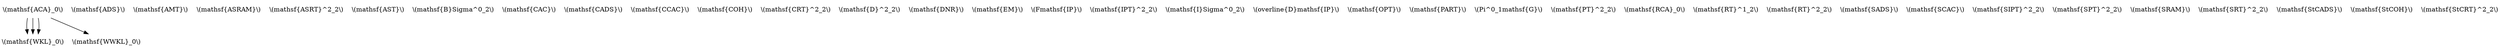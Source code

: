 digraph G {
	node [label="\N", shape=none, margin=0];
	graph [bb="0,0,5334,108",
		_draw_="c 9 -#ffffffff C 9 -#ffffffff P 4 0 -1 0 108 5335 108 5335 -1 ",
		xdotversion="1.2"];
	ACA [label="\\(mathsf{ACA}_0\\)", id=ACA, href="javascript:void(click_node('ACA'))", pos="67,90", width="1.8056", height="0.5", _ldraw_="F 14.000000 11 -Times-Roman c 9 -#000000ff T 67 85 0 131 17 -\(mathsf{ACA}_0\) "];
	ADS [label="\\(mathsf{ADS}\\)", id=ADS, href="javascript:void(click_node('ADS'))", pos="207,90", width="1.5833", height="0.5", _ldraw_="F 14.000000 11 -Times-Roman c 9 -#000000ff T 207 85 0 115 15 -\(mathsf{ADS}\) "];
	AMT [label="\\(mathsf{AMT}\\)", id=AMT, href="javascript:void(click_node('AMT'))", pos="340,90", width="1.6111", height="0.5", _ldraw_="F 14.000000 11 -Times-Roman c 9 -#000000ff T 340 85 0 116 15 -\(mathsf{AMT}\) "];
	ASRAM [label="\\(mathsf{ASRAM}\\)", id=ASRAM, href="javascript:void(click_node('ASRAM'))", pos="483,90", width="1.8611", height="0.5", _ldraw_="F 14.000000 11 -Times-Roman c 9 -#000000ff T 483 85 0 135 17 -\(mathsf{ASRAM}\) "];
	ASRT22 [label="\\(mathsf{ASRT}^2_2\\)", id=ASRT22, href="javascript:void(click_node('ASRT22'))", pos="648,90", width="2.2222", height="0.5", _ldraw_="F 14.000000 11 -Times-Roman c 9 -#000000ff T 648 85 0 160 20 -\(mathsf{ASRT}^2_2\) "];
	AST [label="\\(mathsf{AST}\\)", id=AST, href="javascript:void(click_node('AST'))", pos="802,90", width="1.5556", height="0.5", _ldraw_="F 14.000000 11 -Times-Roman c 9 -#000000ff T 802 85 0 113 15 -\(mathsf{AST}\) "];
	BSig2 [label="\\(mathsf{B}Sigma^0_2\\)", id=BSig2, href="javascript:void(click_node('BSig2'))", pos="963,90", width="2.4167", height="0.5", _ldraw_="F 14.000000 11 -Times-Roman c 9 -#000000ff T 963 85 0 175 22 -\(mathsf{B}Sigma^0_2\) "];
	CAC [label="\\(mathsf{CAC}\\)", id=CAC, href="javascript:void(click_node('CAC'))", pos="1125,90", width="1.5833", height="0.5", _ldraw_="F 14.000000 11 -Times-Roman c 9 -#000000ff T 1125 85 0 115 15 -\(mathsf{CAC}\) "];
	CADS [label="\\(mathsf{CADS}\\)", id=CADS, href="javascript:void(click_node('CADS'))", pos="1262,90", width="1.7222", height="0.5", _ldraw_="F 14.000000 11 -Times-Roman c 9 -#000000ff T 1262 85 0 125 16 -\(mathsf{CADS}\) "];
	CCAC [label="\\(mathsf{CCAC}\\)", id=CCAC, href="javascript:void(click_node('CCAC'))", pos="1404,90", width="1.7222", height="0.5", _ldraw_="F 14.000000 11 -Times-Roman c 9 -#000000ff T 1404 85 0 124 16 -\(mathsf{CCAC}\) "];
	COH [label="\\(mathsf{COH}\\)", id=COH, href="javascript:void(click_node('COH'))", pos="1542,90", width="1.6111", height="0.5", _ldraw_="F 14.000000 11 -Times-Roman c 9 -#000000ff T 1542 85 0 117 15 -\(mathsf{COH}\) "];
	CRT22 [label="\\(mathsf{CRT}^2_2\\)", id=CRT22, href="javascript:void(click_node('CRT22'))", pos="1693,90", width="2.0833", height="0.5", _ldraw_="F 14.000000 11 -Times-Roman c 9 -#000000ff T 1693 85 0 151 19 -\(mathsf{CRT}^2_2\) "];
	D22 [label="\\(mathsf{D}^2_2\\)", id=D22, href="javascript:void(click_node('D22'))", pos="1853,90", width="1.8611", height="0.5", _ldraw_="F 14.000000 11 -Times-Roman c 9 -#000000ff T 1853 85 0 134 17 -\(mathsf{D}^2_2\) "];
	DNR [label="\\(mathsf{DNR}\\)", id=DNR, href="javascript:void(click_node('DNR'))", pos="1996,90", width="1.6111", height="0.5", _ldraw_="F 14.000000 11 -Times-Roman c 9 -#000000ff T 1996 85 0 117 15 -\(mathsf{DNR}\) "];
	EM [label="\\(mathsf{EM}\\)", id=EM, href="javascript:void(click_node('EM'))", pos="2125,90", width="1.4722", height="0.5", _ldraw_="F 14.000000 11 -Times-Roman c 9 -#000000ff T 2125 85 0 106 14 -\(mathsf{EM}\) "];
	FIP [label="\\(Fmathsf{IP}\\)", id=FIP, href="javascript:void(click_node('FIP'))", pos="2249,90", width="1.4722", height="0.5", _ldraw_="F 14.000000 11 -Times-Roman c 9 -#000000ff T 2249 85 0 107 15 -\(Fmathsf{IP}\) "];
	IPT22 [label="\\(mathsf{IPT}^2_2\\)", id=IPT22, href="javascript:void(click_node('IPT22'))", pos="2392,90", width=2, height="0.5", _ldraw_="F 14.000000 11 -Times-Roman c 9 -#000000ff T 2392 85 0 145 19 -\(mathsf{IPT}^2_2\) "];
	ISig2 [label="\\(mathsf{I}Sigma^0_2\\)", id=ISig2, href="javascript:void(click_node('ISig2'))", pos="2566,90", width="2.3333", height="0.5", _ldraw_="F 14.000000 11 -Times-Roman c 9 -#000000ff T 2566 85 0 169 22 -\(mathsf{I}Sigma^0_2\) "];
	nD2IP [label="\\(overline{D}mathsf{IP}\\)", id=nD2IP, href="javascript:void(click_node('nD2IP'))", pos="2760,90", width="2.5556", height="0.5", _ldraw_="F 14.000000 11 -Times-Roman c 9 -#000000ff T 2760 85 0 184 25 -\(overline{D}mathsf{IP}\) "];
	OPT [label="\\(mathsf{OPT}\\)", id=OPT, href="javascript:void(click_node('OPT'))", pos="2927,90", width="1.5833", height="0.5", _ldraw_="F 14.000000 11 -Times-Roman c 9 -#000000ff T 2927 85 0 115 15 -\(mathsf{OPT}\) "];
	PART [label="\\(mathsf{PART}\\)", id=PART, href="javascript:void(click_node('PART'))", pos="3062,90", width="1.6667", height="0.5", _ldraw_="F 14.000000 11 -Times-Roman c 9 -#000000ff T 3062 85 0 121 16 -\(mathsf{PART}\) "];
	Pi01G [label="\\(Pi^0_1mathsf{G}\\)", id=Pi01G, href="javascript:void(click_node('Pi01G'))", pos="3213,90", width="2.0278", height="0.5", _ldraw_="F 14.000000 11 -Times-Roman c 9 -#000000ff T 3213 85 0 147 19 -\(Pi^0_1mathsf{G}\) "];
	PT22 [label="\\(mathsf{PT}^2_2\\)", id=PT22, href="javascript:void(click_node('PT22'))", pos="3374,90", width="1.9444", height="0.5", _ldraw_="F 14.000000 11 -Times-Roman c 9 -#000000ff T 3374 85 0 141 18 -\(mathsf{PT}^2_2\) "];
	RCA [label="\\(mathsf{RCA}_0\\)", id=RCA, href="javascript:void(click_node('RCA'))", pos="3527,90", width="1.8056", height="0.5", _ldraw_="F 14.000000 11 -Times-Roman c 9 -#000000ff T 3527 85 0 130 17 -\(mathsf{RCA}_0\) "];
	RT12 [label="\\(mathsf{RT}^1_2\\)", id=RT12, href="javascript:void(click_node('RT12'))", pos="3680,90", width="1.9444", height="0.5", _ldraw_="F 14.000000 11 -Times-Roman c 9 -#000000ff T 3680 85 0 141 18 -\(mathsf{RT}^1_2\) "];
	RT22 [label="\\(mathsf{RT}^2_2\\)", id=RT22, href="javascript:void(click_node('RT22'))", pos="3838,90", width="1.9444", height="0.5", _ldraw_="F 14.000000 11 -Times-Roman c 9 -#000000ff T 3838 85 0 141 18 -\(mathsf{RT}^2_2\) "];
	SADS [label="\\(mathsf{SADS}\\)", id=SADS, href="javascript:void(click_node('SADS'))", pos="3988,90", width="1.7222", height="0.5", _ldraw_="F 14.000000 11 -Times-Roman c 9 -#000000ff T 3988 85 0 124 16 -\(mathsf{SADS}\) "];
	SCAC [label="\\(mathsf{SCAC}\\)", id=SCAC, href="javascript:void(click_node('SCAC'))", pos="4130,90", width="1.7222", height="0.5", _ldraw_="F 14.000000 11 -Times-Roman c 9 -#000000ff T 4130 85 0 124 16 -\(mathsf{SCAC}\) "];
	SIPT22 [label="\\(mathsf{SIPT}^2_2\\)", id=SIPT22, href="javascript:void(click_node('SIPT22'))", pos="4287,90", width="2.1389", height="0.5", _ldraw_="F 14.000000 11 -Times-Roman c 9 -#000000ff T 4287 85 0 154 20 -\(mathsf{SIPT}^2_2\) "];
	SPT22 [label="\\(mathsf{SPT}^2_2\\)", id=SPT22, href="javascript:void(click_node('SPT22'))", pos="4457,90", width="2.0833", height="0.5", _ldraw_="F 14.000000 11 -Times-Roman c 9 -#000000ff T 4457 85 0 150 19 -\(mathsf{SPT}^2_2\) "];
	SRAM [label="\\(mathsf{SRAM}\\)", id=SRAM, href="javascript:void(click_node('SRAM'))", pos="4612,90", width="1.7222", height="0.5", _ldraw_="F 14.000000 11 -Times-Roman c 9 -#000000ff T 4612 85 0 125 16 -\(mathsf{SRAM}\) "];
	SRT22 [label="\\(mathsf{SRT}^2_2\\)", id=SRT22, href="javascript:void(click_node('SRT22'))", pos="4767,90", width="2.0833", height="0.5", _ldraw_="F 14.000000 11 -Times-Roman c 9 -#000000ff T 4767 85 0 150 19 -\(mathsf{SRT}^2_2\) "];
	StCADS [label="\\(mathsf{StCADS}\\)", id=StCADS, href="javascript:void(click_node('StCADS'))", pos="4930,90", width="1.9444", height="0.5", _ldraw_="F 14.000000 11 -Times-Roman c 9 -#000000ff T 4930 85 0 140 18 -\(mathsf{StCADS}\) "];
	StCOH [label="\\(mathsf{StCOH}\\)", id=StCOH, href="javascript:void(click_node('StCOH'))", pos="5084,90", width="1.8333", height="0.5", _ldraw_="F 14.000000 11 -Times-Roman c 9 -#000000ff T 5084 85 0 132 17 -\(mathsf{StCOH}\) "];
	StCRT22 [label="\\(mathsf{StCRT}^2_2\\)", id=StCRT22, href="javascript:void(click_node('StCRT22'))", pos="5251,90", width="2.3056", height="0.5", _ldraw_="F 14.000000 11 -Times-Roman c 9 -#000000ff T 5251 85 0 166 21 -\(mathsf{StCRT}^2_2\) "];
	WKL [label="\\(mathsf{WKL}_0\\)", id=WKL, href="javascript:void(click_node('WKL'))", pos="67,18", width="1.8611", height="0.5", _ldraw_="F 14.000000 11 -Times-Roman c 9 -#000000ff T 67 13 0 134 17 -\(mathsf{WKL}_0\) "];
	WWKL [label="\\(mathsf{WWKL}_0\\)", id=WWKL, href="javascript:void(click_node('WWKL'))", pos="226,18", width="2.0556", height="0.5", _ldraw_="F 14.000000 11 -Times-Roman c 9 -#000000ff T 226 13 0 149 18 -\(mathsf{WWKL}_0\) "];
	ACA -> WKL [pos="e,55.048,36.413 55.095,71.831 53.594,64.131 53.153,54.974 53.77,46.417", _draw_="c 9 -#000000ff B 4 55 72 54 64 53 55 54 46 ", _hdraw_="S 5 -solid c 9 -#000000ff C 9 -#000000ff P 3 57 47 55 36 50 46 "];
	ACA -> WKL [pos="e,67,36.413 67,71.831 67,64.131 67,54.974 67,46.417", _draw_="c 9 -#000000ff B 4 67 72 67 64 67 55 67 46 ", _hdraw_="S 5 -solid c 9 -#000000ff C 9 -#000000ff P 3 71 46 67 36 64 46 "];
	ACA -> WKL [pos="e,78.952,36.413 78.905,71.831 80.406,64.131 80.847,54.974 80.23,46.417", _draw_="c 9 -#000000ff B 4 79 72 80 64 81 55 80 46 ", _hdraw_="S 5 -solid c 9 -#000000ff C 9 -#000000ff P 3 84 46 79 36 77 47 "];
	ACA -> WWKL [pos="e,186.17,36.038 107.12,71.831 128.29,62.245 154.45,50.401 176.83,40.266", _draw_="c 9 -#000000ff B 4 107 72 128 62 154 50 177 40 ", _hdraw_="S 5 -solid c 9 -#000000ff C 9 -#000000ff P 3 179 43 186 36 176 37 "];
}
